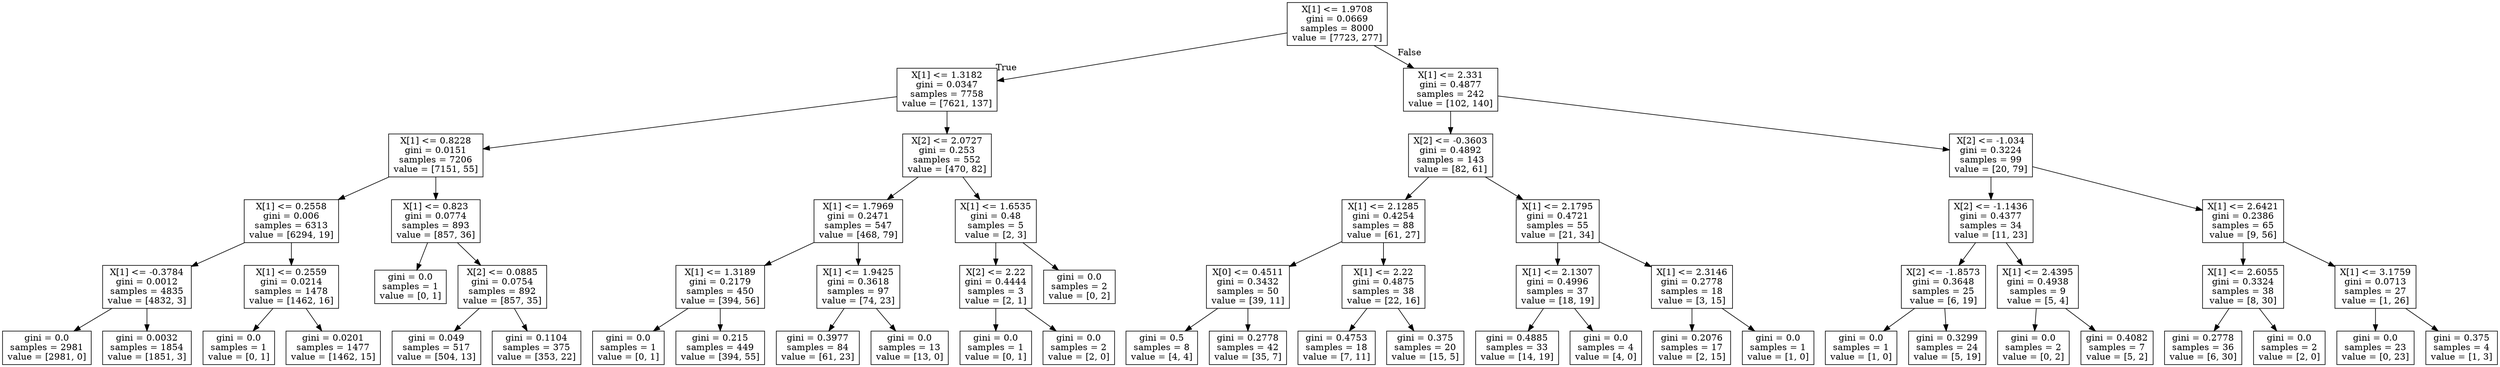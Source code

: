 digraph Tree {
node [shape=box] ;
0 [label="X[1] <= 1.9708\ngini = 0.0669\nsamples = 8000\nvalue = [7723, 277]"] ;
1 [label="X[1] <= 1.3182\ngini = 0.0347\nsamples = 7758\nvalue = [7621, 137]"] ;
0 -> 1 [labeldistance=2.5, labelangle=45, headlabel="True"] ;
2 [label="X[1] <= 0.8228\ngini = 0.0151\nsamples = 7206\nvalue = [7151, 55]"] ;
1 -> 2 ;
3 [label="X[1] <= 0.2558\ngini = 0.006\nsamples = 6313\nvalue = [6294, 19]"] ;
2 -> 3 ;
4 [label="X[1] <= -0.3784\ngini = 0.0012\nsamples = 4835\nvalue = [4832, 3]"] ;
3 -> 4 ;
5 [label="gini = 0.0\nsamples = 2981\nvalue = [2981, 0]"] ;
4 -> 5 ;
6 [label="gini = 0.0032\nsamples = 1854\nvalue = [1851, 3]"] ;
4 -> 6 ;
7 [label="X[1] <= 0.2559\ngini = 0.0214\nsamples = 1478\nvalue = [1462, 16]"] ;
3 -> 7 ;
8 [label="gini = 0.0\nsamples = 1\nvalue = [0, 1]"] ;
7 -> 8 ;
9 [label="gini = 0.0201\nsamples = 1477\nvalue = [1462, 15]"] ;
7 -> 9 ;
10 [label="X[1] <= 0.823\ngini = 0.0774\nsamples = 893\nvalue = [857, 36]"] ;
2 -> 10 ;
11 [label="gini = 0.0\nsamples = 1\nvalue = [0, 1]"] ;
10 -> 11 ;
12 [label="X[2] <= 0.0885\ngini = 0.0754\nsamples = 892\nvalue = [857, 35]"] ;
10 -> 12 ;
13 [label="gini = 0.049\nsamples = 517\nvalue = [504, 13]"] ;
12 -> 13 ;
14 [label="gini = 0.1104\nsamples = 375\nvalue = [353, 22]"] ;
12 -> 14 ;
15 [label="X[2] <= 2.0727\ngini = 0.253\nsamples = 552\nvalue = [470, 82]"] ;
1 -> 15 ;
16 [label="X[1] <= 1.7969\ngini = 0.2471\nsamples = 547\nvalue = [468, 79]"] ;
15 -> 16 ;
17 [label="X[1] <= 1.3189\ngini = 0.2179\nsamples = 450\nvalue = [394, 56]"] ;
16 -> 17 ;
18 [label="gini = 0.0\nsamples = 1\nvalue = [0, 1]"] ;
17 -> 18 ;
19 [label="gini = 0.215\nsamples = 449\nvalue = [394, 55]"] ;
17 -> 19 ;
20 [label="X[1] <= 1.9425\ngini = 0.3618\nsamples = 97\nvalue = [74, 23]"] ;
16 -> 20 ;
21 [label="gini = 0.3977\nsamples = 84\nvalue = [61, 23]"] ;
20 -> 21 ;
22 [label="gini = 0.0\nsamples = 13\nvalue = [13, 0]"] ;
20 -> 22 ;
23 [label="X[1] <= 1.6535\ngini = 0.48\nsamples = 5\nvalue = [2, 3]"] ;
15 -> 23 ;
24 [label="X[2] <= 2.22\ngini = 0.4444\nsamples = 3\nvalue = [2, 1]"] ;
23 -> 24 ;
25 [label="gini = 0.0\nsamples = 1\nvalue = [0, 1]"] ;
24 -> 25 ;
26 [label="gini = 0.0\nsamples = 2\nvalue = [2, 0]"] ;
24 -> 26 ;
27 [label="gini = 0.0\nsamples = 2\nvalue = [0, 2]"] ;
23 -> 27 ;
28 [label="X[1] <= 2.331\ngini = 0.4877\nsamples = 242\nvalue = [102, 140]"] ;
0 -> 28 [labeldistance=2.5, labelangle=-45, headlabel="False"] ;
29 [label="X[2] <= -0.3603\ngini = 0.4892\nsamples = 143\nvalue = [82, 61]"] ;
28 -> 29 ;
30 [label="X[1] <= 2.1285\ngini = 0.4254\nsamples = 88\nvalue = [61, 27]"] ;
29 -> 30 ;
31 [label="X[0] <= 0.4511\ngini = 0.3432\nsamples = 50\nvalue = [39, 11]"] ;
30 -> 31 ;
32 [label="gini = 0.5\nsamples = 8\nvalue = [4, 4]"] ;
31 -> 32 ;
33 [label="gini = 0.2778\nsamples = 42\nvalue = [35, 7]"] ;
31 -> 33 ;
34 [label="X[1] <= 2.22\ngini = 0.4875\nsamples = 38\nvalue = [22, 16]"] ;
30 -> 34 ;
35 [label="gini = 0.4753\nsamples = 18\nvalue = [7, 11]"] ;
34 -> 35 ;
36 [label="gini = 0.375\nsamples = 20\nvalue = [15, 5]"] ;
34 -> 36 ;
37 [label="X[1] <= 2.1795\ngini = 0.4721\nsamples = 55\nvalue = [21, 34]"] ;
29 -> 37 ;
38 [label="X[1] <= 2.1307\ngini = 0.4996\nsamples = 37\nvalue = [18, 19]"] ;
37 -> 38 ;
39 [label="gini = 0.4885\nsamples = 33\nvalue = [14, 19]"] ;
38 -> 39 ;
40 [label="gini = 0.0\nsamples = 4\nvalue = [4, 0]"] ;
38 -> 40 ;
41 [label="X[1] <= 2.3146\ngini = 0.2778\nsamples = 18\nvalue = [3, 15]"] ;
37 -> 41 ;
42 [label="gini = 0.2076\nsamples = 17\nvalue = [2, 15]"] ;
41 -> 42 ;
43 [label="gini = 0.0\nsamples = 1\nvalue = [1, 0]"] ;
41 -> 43 ;
44 [label="X[2] <= -1.034\ngini = 0.3224\nsamples = 99\nvalue = [20, 79]"] ;
28 -> 44 ;
45 [label="X[2] <= -1.1436\ngini = 0.4377\nsamples = 34\nvalue = [11, 23]"] ;
44 -> 45 ;
46 [label="X[2] <= -1.8573\ngini = 0.3648\nsamples = 25\nvalue = [6, 19]"] ;
45 -> 46 ;
47 [label="gini = 0.0\nsamples = 1\nvalue = [1, 0]"] ;
46 -> 47 ;
48 [label="gini = 0.3299\nsamples = 24\nvalue = [5, 19]"] ;
46 -> 48 ;
49 [label="X[1] <= 2.4395\ngini = 0.4938\nsamples = 9\nvalue = [5, 4]"] ;
45 -> 49 ;
50 [label="gini = 0.0\nsamples = 2\nvalue = [0, 2]"] ;
49 -> 50 ;
51 [label="gini = 0.4082\nsamples = 7\nvalue = [5, 2]"] ;
49 -> 51 ;
52 [label="X[1] <= 2.6421\ngini = 0.2386\nsamples = 65\nvalue = [9, 56]"] ;
44 -> 52 ;
53 [label="X[1] <= 2.6055\ngini = 0.3324\nsamples = 38\nvalue = [8, 30]"] ;
52 -> 53 ;
54 [label="gini = 0.2778\nsamples = 36\nvalue = [6, 30]"] ;
53 -> 54 ;
55 [label="gini = 0.0\nsamples = 2\nvalue = [2, 0]"] ;
53 -> 55 ;
56 [label="X[1] <= 3.1759\ngini = 0.0713\nsamples = 27\nvalue = [1, 26]"] ;
52 -> 56 ;
57 [label="gini = 0.0\nsamples = 23\nvalue = [0, 23]"] ;
56 -> 57 ;
58 [label="gini = 0.375\nsamples = 4\nvalue = [1, 3]"] ;
56 -> 58 ;
}